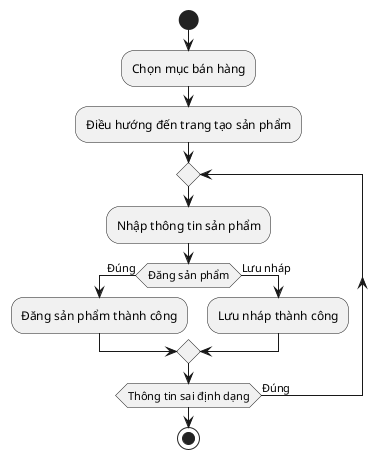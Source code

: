 @startuml
start

:Chọn mục bán hàng;
:Điều hướng đến trang tạo sản phẩm;
repeat
    :Nhập thông tin sản phẩm;
    if (Đăng sản phẩm) then (Đúng)
        :Đăng sản phẩm thành công;
    else (Lưu nháp)
        :Lưu nháp thành công;
    endif

repeat while(Thông tin sai định dạng) is (Đúng)


stop
@enduml
